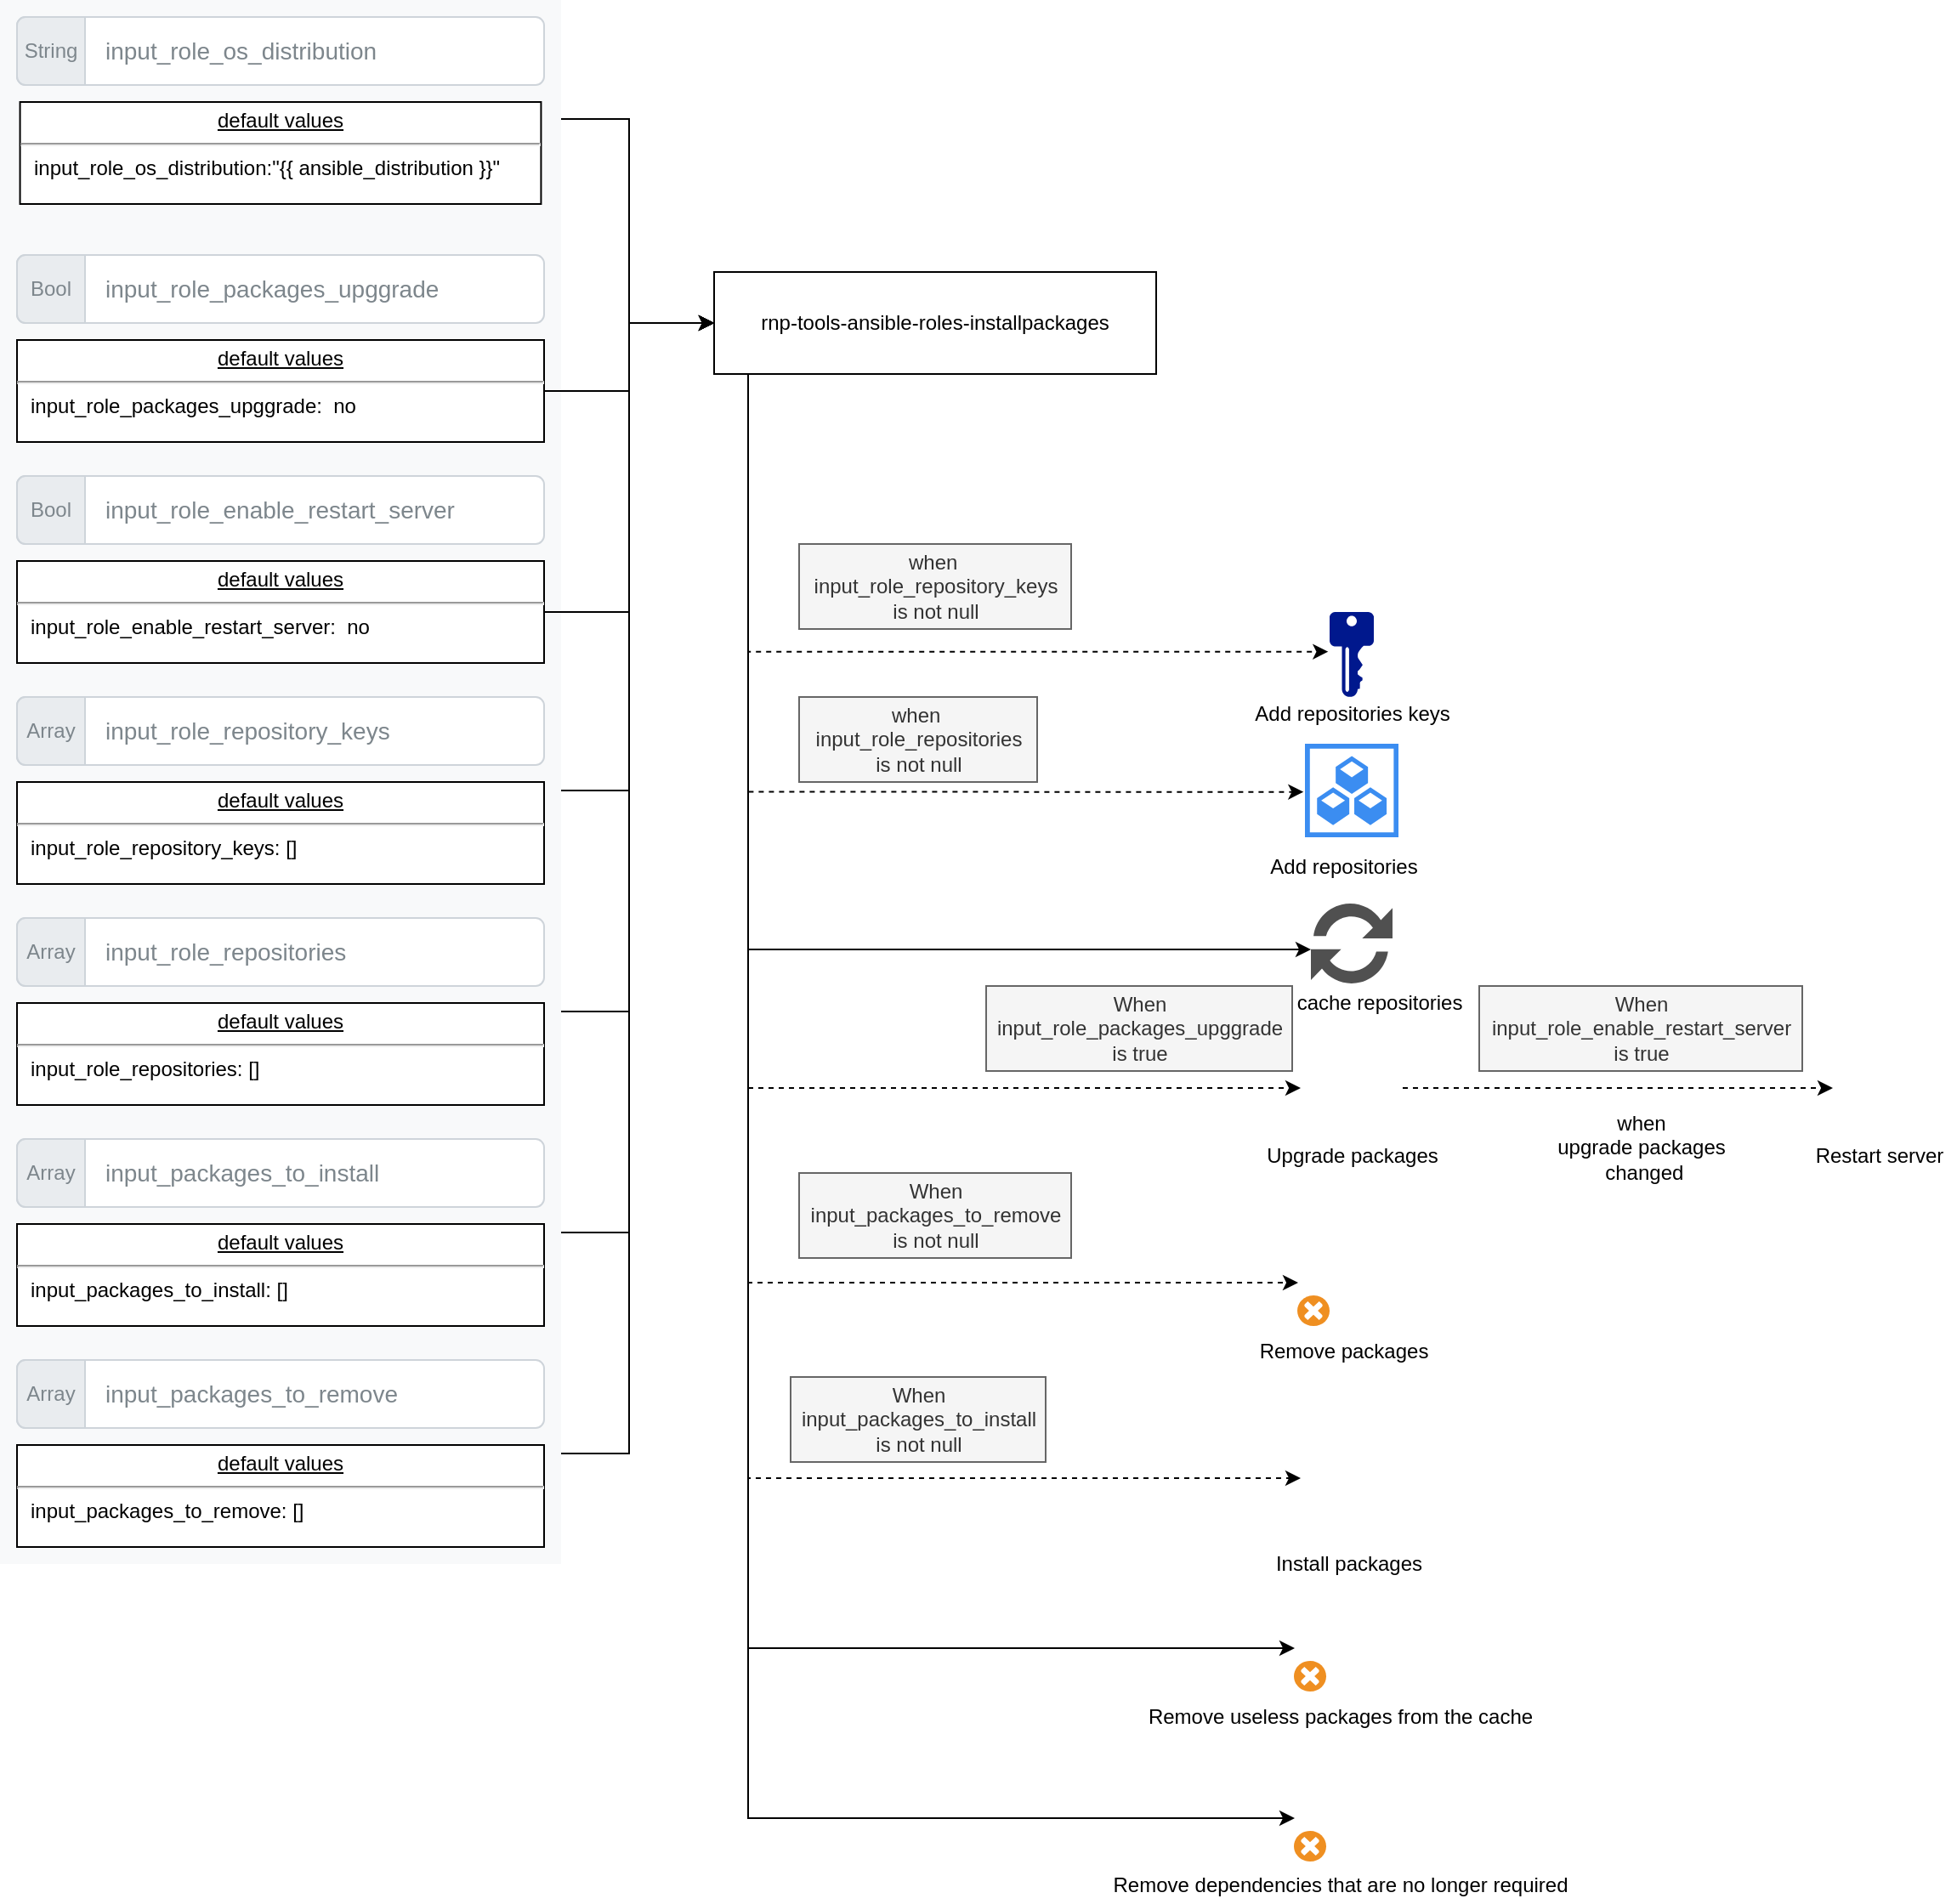 <mxfile version="14.6.13" type="device"><diagram id="rrTbhy5cPTVPcQleYTQn" name="Page-1"><mxGraphModel dx="2031" dy="1174" grid="1" gridSize="10" guides="1" tooltips="1" connect="1" arrows="1" fold="1" page="1" pageScale="1" pageWidth="827" pageHeight="1169" math="0" shadow="0"><root><mxCell id="0"/><mxCell id="1" parent="0"/><mxCell id="yObNzZLT0kbyjlTfqvFD-32" style="edgeStyle=orthogonalEdgeStyle;rounded=0;orthogonalLoop=1;jettySize=auto;html=1;entryX=-0.032;entryY=0.467;entryDx=0;entryDy=0;entryPerimeter=0;dashed=1;" edge="1" parent="1" target="yObNzZLT0kbyjlTfqvFD-31"><mxGeometry relative="1" as="geometry"><mxPoint x="460.0" y="250" as="sourcePoint"/><Array as="points"><mxPoint x="460" y="413"/></Array></mxGeometry></mxCell><mxCell id="yObNzZLT0kbyjlTfqvFD-37" style="edgeStyle=orthogonalEdgeStyle;rounded=0;orthogonalLoop=1;jettySize=auto;html=1;entryX=-0.015;entryY=0.515;entryDx=0;entryDy=0;entryPerimeter=0;dashed=1;" edge="1" parent="1" target="yObNzZLT0kbyjlTfqvFD-36"><mxGeometry relative="1" as="geometry"><mxPoint x="460.0" y="250" as="sourcePoint"/><Array as="points"><mxPoint x="460" y="496"/></Array></mxGeometry></mxCell><mxCell id="yObNzZLT0kbyjlTfqvFD-42" style="edgeStyle=orthogonalEdgeStyle;rounded=0;orthogonalLoop=1;jettySize=auto;html=1;entryX=0;entryY=0.57;entryDx=0;entryDy=0;entryPerimeter=0;" edge="1" parent="1" target="yObNzZLT0kbyjlTfqvFD-40"><mxGeometry relative="1" as="geometry"><mxPoint x="460.0" y="250" as="sourcePoint"/><Array as="points"><mxPoint x="460" y="589"/></Array></mxGeometry></mxCell><mxCell id="yObNzZLT0kbyjlTfqvFD-44" style="edgeStyle=orthogonalEdgeStyle;rounded=0;orthogonalLoop=1;jettySize=auto;html=1;entryX=0;entryY=0.5;entryDx=0;entryDy=0;dashed=1;" edge="1" parent="1" target="d5TBt_ztYG6xmJLnhMbn-15"><mxGeometry relative="1" as="geometry"><mxPoint x="460.0" y="250" as="sourcePoint"/><Array as="points"><mxPoint x="460" y="670"/></Array></mxGeometry></mxCell><mxCell id="yObNzZLT0kbyjlTfqvFD-52" style="edgeStyle=orthogonalEdgeStyle;rounded=0;orthogonalLoop=1;jettySize=auto;html=1;entryX=0;entryY=0.5;entryDx=0;entryDy=0;dashed=1;" edge="1" parent="1" target="yObNzZLT0kbyjlTfqvFD-49"><mxGeometry relative="1" as="geometry"><mxPoint x="460.0" y="250" as="sourcePoint"/><Array as="points"><mxPoint x="460" y="785"/></Array></mxGeometry></mxCell><mxCell id="yObNzZLT0kbyjlTfqvFD-56" style="edgeStyle=orthogonalEdgeStyle;rounded=0;orthogonalLoop=1;jettySize=auto;html=1;entryX=0;entryY=0.5;entryDx=0;entryDy=0;dashed=1;" edge="1" parent="1" target="yObNzZLT0kbyjlTfqvFD-53"><mxGeometry relative="1" as="geometry"><mxPoint x="460.0" y="250" as="sourcePoint"/><Array as="points"><mxPoint x="460" y="900"/></Array></mxGeometry></mxCell><mxCell id="yObNzZLT0kbyjlTfqvFD-67" style="edgeStyle=orthogonalEdgeStyle;rounded=0;orthogonalLoop=1;jettySize=auto;html=1;entryX=0;entryY=0.5;entryDx=0;entryDy=0;" edge="1" parent="1" target="yObNzZLT0kbyjlTfqvFD-65"><mxGeometry relative="1" as="geometry"><mxPoint x="460.0" y="250" as="sourcePoint"/><Array as="points"><mxPoint x="460" y="1100"/></Array></mxGeometry></mxCell><mxCell id="yObNzZLT0kbyjlTfqvFD-68" style="edgeStyle=orthogonalEdgeStyle;rounded=0;orthogonalLoop=1;jettySize=auto;html=1;entryX=0;entryY=0.5;entryDx=0;entryDy=0;" edge="1" parent="1" target="yObNzZLT0kbyjlTfqvFD-59"><mxGeometry relative="1" as="geometry"><mxPoint x="460.0" y="250" as="sourcePoint"/><Array as="points"><mxPoint x="460" y="1000"/></Array></mxGeometry></mxCell><mxCell id="d5TBt_ztYG6xmJLnhMbn-1" value="rnp-tools-ansible-roles-installpackages" style="rounded=0;whiteSpace=wrap;html=1;" parent="1" vertex="1"><mxGeometry x="440" y="190" width="260" height="60" as="geometry"/></mxCell><mxCell id="d5TBt_ztYG6xmJLnhMbn-5" value="" style="html=1;shadow=0;dashed=0;fillColor=#F8F9FA;strokeColor=none;fontSize=16;fontColor=#181819;align=left;spacing=15;" parent="1" vertex="1"><mxGeometry x="20" y="170" width="330" height="130" as="geometry"/></mxCell><mxCell id="d5TBt_ztYG6xmJLnhMbn-6" value="input_role_packages_upggrade" style="html=1;shadow=0;dashed=0;shape=mxgraph.bootstrap.rrect;rSize=5;strokeColor=#CED4DA;html=1;whiteSpace=wrap;fillColor=#FFFFFF;fontColor=#7D868C;align=left;spacingLeft=50;fontSize=14;" parent="d5TBt_ztYG6xmJLnhMbn-5" vertex="1"><mxGeometry width="310" height="40" relative="1" as="geometry"><mxPoint x="10" y="10" as="offset"/></mxGeometry></mxCell><mxCell id="d5TBt_ztYG6xmJLnhMbn-7" value="Bool" style="html=1;shadow=0;dashed=0;shape=mxgraph.bootstrap.leftButton;strokeColor=inherit;gradientColor=inherit;fontColor=inherit;fillColor=#E9ECEF;rSize=5;perimeter=none;whiteSpace=wrap;resizeHeight=1;" parent="d5TBt_ztYG6xmJLnhMbn-6" vertex="1"><mxGeometry width="40" height="40" relative="1" as="geometry"/></mxCell><mxCell id="yObNzZLT0kbyjlTfqvFD-24" style="edgeStyle=orthogonalEdgeStyle;rounded=0;orthogonalLoop=1;jettySize=auto;html=1;entryX=0;entryY=0.5;entryDx=0;entryDy=0;" edge="1" parent="1" source="d5TBt_ztYG6xmJLnhMbn-8" target="d5TBt_ztYG6xmJLnhMbn-1"><mxGeometry relative="1" as="geometry"><Array as="points"><mxPoint x="390" y="100"/><mxPoint x="390" y="220"/></Array></mxGeometry></mxCell><mxCell id="d5TBt_ztYG6xmJLnhMbn-8" value="" style="html=1;shadow=0;dashed=0;fillColor=#F8F9FA;strokeColor=none;fontSize=16;fontColor=#181819;align=left;spacing=15;" parent="1" vertex="1"><mxGeometry x="20" y="30" width="330" height="140" as="geometry"/></mxCell><mxCell id="d5TBt_ztYG6xmJLnhMbn-9" value="input_role_os_distribution" style="html=1;shadow=0;dashed=0;shape=mxgraph.bootstrap.rrect;rSize=5;strokeColor=#CED4DA;html=1;whiteSpace=wrap;fillColor=#FFFFFF;fontColor=#7D868C;align=left;spacingLeft=50;fontSize=14;" parent="d5TBt_ztYG6xmJLnhMbn-8" vertex="1"><mxGeometry width="310" height="40" relative="1" as="geometry"><mxPoint x="10" y="10" as="offset"/></mxGeometry></mxCell><mxCell id="d5TBt_ztYG6xmJLnhMbn-10" value="String" style="html=1;shadow=0;dashed=0;shape=mxgraph.bootstrap.leftButton;strokeColor=inherit;gradientColor=inherit;fontColor=inherit;fillColor=#E9ECEF;rSize=5;perimeter=none;whiteSpace=wrap;resizeHeight=1;" parent="d5TBt_ztYG6xmJLnhMbn-9" vertex="1"><mxGeometry width="40" height="40" relative="1" as="geometry"/></mxCell><mxCell id="d5TBt_ztYG6xmJLnhMbn-12" value="&lt;p style=&quot;text-align: center ; margin: 4px 0px 0px ; text-decoration: underline&quot;&gt;default values&lt;/p&gt;&lt;hr&gt;&lt;p style=&quot;margin: 0px ; margin-left: 8px&quot;&gt;input_role_os_distribution:&quot;{{ ansible_distribution }}&quot;&lt;br&gt;&lt;/p&gt;" style="verticalAlign=top;align=left;overflow=fill;fontSize=12;fontFamily=Helvetica;html=1;" parent="d5TBt_ztYG6xmJLnhMbn-8" vertex="1"><mxGeometry x="11.786" y="60" width="306.429" height="60" as="geometry"/></mxCell><mxCell id="yObNzZLT0kbyjlTfqvFD-25" style="edgeStyle=orthogonalEdgeStyle;rounded=0;orthogonalLoop=1;jettySize=auto;html=1;entryX=0;entryY=0.5;entryDx=0;entryDy=0;" edge="1" parent="1" source="d5TBt_ztYG6xmJLnhMbn-11" target="d5TBt_ztYG6xmJLnhMbn-1"><mxGeometry relative="1" as="geometry"/></mxCell><mxCell id="d5TBt_ztYG6xmJLnhMbn-11" value="&lt;p style=&quot;text-align: center ; margin: 4px 0px 0px ; text-decoration: underline&quot;&gt;default values&lt;/p&gt;&lt;hr&gt;&lt;p style=&quot;margin: 0px ; margin-left: 8px&quot;&gt;input_role_packages_upggrade:&amp;nbsp; no&lt;br&gt;&lt;/p&gt;&lt;div&gt;&lt;br&gt;&lt;/div&gt;" style="verticalAlign=top;align=left;overflow=fill;fontSize=12;fontFamily=Helvetica;html=1;" parent="1" vertex="1"><mxGeometry x="30" y="230" width="310" height="60" as="geometry"/></mxCell><mxCell id="yObNzZLT0kbyjlTfqvFD-46" style="edgeStyle=orthogonalEdgeStyle;rounded=0;orthogonalLoop=1;jettySize=auto;html=1;entryX=0;entryY=0.5;entryDx=0;entryDy=0;dashed=1;" edge="1" parent="1" source="d5TBt_ztYG6xmJLnhMbn-15" target="d5TBt_ztYG6xmJLnhMbn-21"><mxGeometry relative="1" as="geometry"/></mxCell><mxCell id="d5TBt_ztYG6xmJLnhMbn-15" value="" style="shape=image;html=1;verticalAlign=top;verticalLabelPosition=bottom;labelBackgroundColor=#ffffff;imageAspect=0;aspect=fixed;image=https://cdn4.iconfinder.com/data/icons/refresh_cl/128/System/Install2.png" parent="1" vertex="1"><mxGeometry x="785" y="640" width="60" height="60" as="geometry"/></mxCell><mxCell id="d5TBt_ztYG6xmJLnhMbn-21" value="" style="shape=image;html=1;verticalAlign=top;verticalLabelPosition=bottom;labelBackgroundColor=#ffffff;imageAspect=0;aspect=fixed;image=https://cdn2.iconfinder.com/data/icons/metro-uinvert-dock/128/Power_-_Restart.png" parent="1" vertex="1"><mxGeometry x="1098" y="640" width="60" height="60" as="geometry"/></mxCell><mxCell id="d5TBt_ztYG6xmJLnhMbn-23" value="Restart server" style="text;html=1;align=center;verticalAlign=middle;resizable=0;points=[];autosize=1;strokeColor=none;" parent="1" vertex="1"><mxGeometry x="1080" y="700" width="90" height="20" as="geometry"/></mxCell><mxCell id="d5TBt_ztYG6xmJLnhMbn-24" value="when&lt;br&gt;upgrade packages&lt;br&gt;&amp;nbsp;changed" style="text;html=1;align=center;verticalAlign=middle;resizable=0;points=[];autosize=1;strokeColor=none;" parent="1" vertex="1"><mxGeometry x="930" y="680" width="110" height="50" as="geometry"/></mxCell><mxCell id="yObNzZLT0kbyjlTfqvFD-1" value="" style="html=1;shadow=0;dashed=0;fillColor=#F8F9FA;strokeColor=none;fontSize=16;fontColor=#181819;align=left;spacing=15;" vertex="1" parent="1"><mxGeometry x="20" y="300" width="330" height="130" as="geometry"/></mxCell><mxCell id="yObNzZLT0kbyjlTfqvFD-2" value="input_role_enable_restart_server" style="html=1;shadow=0;dashed=0;shape=mxgraph.bootstrap.rrect;rSize=5;strokeColor=#CED4DA;html=1;whiteSpace=wrap;fillColor=#FFFFFF;fontColor=#7D868C;align=left;spacingLeft=50;fontSize=14;" vertex="1" parent="yObNzZLT0kbyjlTfqvFD-1"><mxGeometry width="310" height="40" relative="1" as="geometry"><mxPoint x="10" y="10" as="offset"/></mxGeometry></mxCell><mxCell id="yObNzZLT0kbyjlTfqvFD-3" value="Bool" style="html=1;shadow=0;dashed=0;shape=mxgraph.bootstrap.leftButton;strokeColor=inherit;gradientColor=inherit;fontColor=inherit;fillColor=#E9ECEF;rSize=5;perimeter=none;whiteSpace=wrap;resizeHeight=1;" vertex="1" parent="yObNzZLT0kbyjlTfqvFD-2"><mxGeometry width="40" height="40" relative="1" as="geometry"/></mxCell><mxCell id="yObNzZLT0kbyjlTfqvFD-26" style="edgeStyle=orthogonalEdgeStyle;rounded=0;orthogonalLoop=1;jettySize=auto;html=1;entryX=0;entryY=0.5;entryDx=0;entryDy=0;" edge="1" parent="1" source="yObNzZLT0kbyjlTfqvFD-4" target="d5TBt_ztYG6xmJLnhMbn-1"><mxGeometry relative="1" as="geometry"/></mxCell><mxCell id="yObNzZLT0kbyjlTfqvFD-4" value="&lt;p style=&quot;text-align: center ; margin: 4px 0px 0px ; text-decoration: underline&quot;&gt;default values&lt;/p&gt;&lt;hr&gt;&lt;p style=&quot;margin: 0px ; margin-left: 8px&quot;&gt;input_role_enable_restart_server:&amp;nbsp; no&lt;br&gt;&lt;/p&gt;&lt;div&gt;&lt;br&gt;&lt;/div&gt;" style="verticalAlign=top;align=left;overflow=fill;fontSize=12;fontFamily=Helvetica;html=1;" vertex="1" parent="1"><mxGeometry x="30" y="360" width="310" height="60" as="geometry"/></mxCell><mxCell id="yObNzZLT0kbyjlTfqvFD-27" style="edgeStyle=orthogonalEdgeStyle;rounded=0;orthogonalLoop=1;jettySize=auto;html=1;entryX=0;entryY=0.5;entryDx=0;entryDy=0;" edge="1" parent="1" source="yObNzZLT0kbyjlTfqvFD-5" target="d5TBt_ztYG6xmJLnhMbn-1"><mxGeometry relative="1" as="geometry"><Array as="points"><mxPoint x="390" y="495"/><mxPoint x="390" y="220"/></Array></mxGeometry></mxCell><mxCell id="yObNzZLT0kbyjlTfqvFD-5" value="" style="html=1;shadow=0;dashed=0;fillColor=#F8F9FA;strokeColor=none;fontSize=16;fontColor=#181819;align=left;spacing=15;" vertex="1" parent="1"><mxGeometry x="20" y="430" width="330" height="130" as="geometry"/></mxCell><mxCell id="yObNzZLT0kbyjlTfqvFD-6" value="input_role_repository_keys" style="html=1;shadow=0;dashed=0;shape=mxgraph.bootstrap.rrect;rSize=5;strokeColor=#CED4DA;html=1;whiteSpace=wrap;fillColor=#FFFFFF;fontColor=#7D868C;align=left;spacingLeft=50;fontSize=14;" vertex="1" parent="yObNzZLT0kbyjlTfqvFD-5"><mxGeometry width="310" height="40" relative="1" as="geometry"><mxPoint x="10" y="10" as="offset"/></mxGeometry></mxCell><mxCell id="yObNzZLT0kbyjlTfqvFD-7" value="Array" style="html=1;shadow=0;dashed=0;shape=mxgraph.bootstrap.leftButton;strokeColor=inherit;gradientColor=inherit;fontColor=inherit;fillColor=#E9ECEF;rSize=5;perimeter=none;whiteSpace=wrap;resizeHeight=1;" vertex="1" parent="yObNzZLT0kbyjlTfqvFD-6"><mxGeometry width="40" height="40" relative="1" as="geometry"/></mxCell><mxCell id="yObNzZLT0kbyjlTfqvFD-8" value="&lt;p style=&quot;text-align: center ; margin: 4px 0px 0px ; text-decoration: underline&quot;&gt;default values&lt;/p&gt;&lt;hr&gt;&lt;p style=&quot;margin: 0px ; margin-left: 8px&quot;&gt;input_role_repository_keys: []&lt;br&gt;&lt;/p&gt;&lt;div&gt;&lt;br&gt;&lt;/div&gt;" style="verticalAlign=top;align=left;overflow=fill;fontSize=12;fontFamily=Helvetica;html=1;" vertex="1" parent="1"><mxGeometry x="30" y="490" width="310" height="60" as="geometry"/></mxCell><mxCell id="yObNzZLT0kbyjlTfqvFD-28" style="edgeStyle=orthogonalEdgeStyle;rounded=0;orthogonalLoop=1;jettySize=auto;html=1;entryX=0;entryY=0.5;entryDx=0;entryDy=0;" edge="1" parent="1" source="yObNzZLT0kbyjlTfqvFD-12" target="d5TBt_ztYG6xmJLnhMbn-1"><mxGeometry relative="1" as="geometry"><Array as="points"><mxPoint x="390" y="625"/><mxPoint x="390" y="220"/></Array></mxGeometry></mxCell><mxCell id="yObNzZLT0kbyjlTfqvFD-12" value="" style="html=1;shadow=0;dashed=0;fillColor=#F8F9FA;strokeColor=none;fontSize=16;fontColor=#181819;align=left;spacing=15;" vertex="1" parent="1"><mxGeometry x="20" y="560" width="330" height="130" as="geometry"/></mxCell><mxCell id="yObNzZLT0kbyjlTfqvFD-13" value="input_role_repositories" style="html=1;shadow=0;dashed=0;shape=mxgraph.bootstrap.rrect;rSize=5;strokeColor=#CED4DA;html=1;whiteSpace=wrap;fillColor=#FFFFFF;fontColor=#7D868C;align=left;spacingLeft=50;fontSize=14;" vertex="1" parent="yObNzZLT0kbyjlTfqvFD-12"><mxGeometry width="310" height="40" relative="1" as="geometry"><mxPoint x="10" y="10" as="offset"/></mxGeometry></mxCell><mxCell id="yObNzZLT0kbyjlTfqvFD-14" value="Array" style="html=1;shadow=0;dashed=0;shape=mxgraph.bootstrap.leftButton;strokeColor=inherit;gradientColor=inherit;fontColor=inherit;fillColor=#E9ECEF;rSize=5;perimeter=none;whiteSpace=wrap;resizeHeight=1;" vertex="1" parent="yObNzZLT0kbyjlTfqvFD-13"><mxGeometry width="40" height="40" relative="1" as="geometry"/></mxCell><mxCell id="yObNzZLT0kbyjlTfqvFD-15" value="&lt;p style=&quot;text-align: center ; margin: 4px 0px 0px ; text-decoration: underline&quot;&gt;default values&lt;/p&gt;&lt;hr&gt;&lt;p style=&quot;margin: 0px ; margin-left: 8px&quot;&gt;input_role_repositories: []&lt;br&gt;&lt;/p&gt;&lt;div&gt;&lt;br&gt;&lt;/div&gt;" style="verticalAlign=top;align=left;overflow=fill;fontSize=12;fontFamily=Helvetica;html=1;" vertex="1" parent="1"><mxGeometry x="30" y="620" width="310" height="60" as="geometry"/></mxCell><mxCell id="yObNzZLT0kbyjlTfqvFD-29" style="edgeStyle=orthogonalEdgeStyle;rounded=0;orthogonalLoop=1;jettySize=auto;html=1;entryX=0;entryY=0.5;entryDx=0;entryDy=0;" edge="1" parent="1" source="yObNzZLT0kbyjlTfqvFD-16" target="d5TBt_ztYG6xmJLnhMbn-1"><mxGeometry relative="1" as="geometry"><Array as="points"><mxPoint x="390" y="755"/><mxPoint x="390" y="220"/></Array></mxGeometry></mxCell><mxCell id="yObNzZLT0kbyjlTfqvFD-16" value="" style="html=1;shadow=0;dashed=0;fillColor=#F8F9FA;strokeColor=none;fontSize=16;fontColor=#181819;align=left;spacing=15;" vertex="1" parent="1"><mxGeometry x="20" y="690" width="330" height="130" as="geometry"/></mxCell><mxCell id="yObNzZLT0kbyjlTfqvFD-17" value="input_packages_to_install" style="html=1;shadow=0;dashed=0;shape=mxgraph.bootstrap.rrect;rSize=5;strokeColor=#CED4DA;html=1;whiteSpace=wrap;fillColor=#FFFFFF;fontColor=#7D868C;align=left;spacingLeft=50;fontSize=14;" vertex="1" parent="yObNzZLT0kbyjlTfqvFD-16"><mxGeometry width="310" height="40" relative="1" as="geometry"><mxPoint x="10" y="10" as="offset"/></mxGeometry></mxCell><mxCell id="yObNzZLT0kbyjlTfqvFD-18" value="Array" style="html=1;shadow=0;dashed=0;shape=mxgraph.bootstrap.leftButton;strokeColor=inherit;gradientColor=inherit;fontColor=inherit;fillColor=#E9ECEF;rSize=5;perimeter=none;whiteSpace=wrap;resizeHeight=1;" vertex="1" parent="yObNzZLT0kbyjlTfqvFD-17"><mxGeometry width="40" height="40" relative="1" as="geometry"/></mxCell><mxCell id="yObNzZLT0kbyjlTfqvFD-19" value="&lt;p style=&quot;text-align: center ; margin: 4px 0px 0px ; text-decoration: underline&quot;&gt;default values&lt;/p&gt;&lt;hr&gt;&lt;p style=&quot;margin: 0px ; margin-left: 8px&quot;&gt;input_packages_to_install: []&lt;br&gt;&lt;/p&gt;&lt;div&gt;&lt;br&gt;&lt;/div&gt;" style="verticalAlign=top;align=left;overflow=fill;fontSize=12;fontFamily=Helvetica;html=1;" vertex="1" parent="1"><mxGeometry x="30" y="750" width="310" height="60" as="geometry"/></mxCell><mxCell id="yObNzZLT0kbyjlTfqvFD-30" style="edgeStyle=orthogonalEdgeStyle;rounded=0;orthogonalLoop=1;jettySize=auto;html=1;entryX=0;entryY=0.5;entryDx=0;entryDy=0;" edge="1" parent="1" source="yObNzZLT0kbyjlTfqvFD-20" target="d5TBt_ztYG6xmJLnhMbn-1"><mxGeometry relative="1" as="geometry"><Array as="points"><mxPoint x="390" y="885"/><mxPoint x="390" y="220"/></Array></mxGeometry></mxCell><mxCell id="yObNzZLT0kbyjlTfqvFD-20" value="" style="html=1;shadow=0;dashed=0;fillColor=#F8F9FA;strokeColor=none;fontSize=16;fontColor=#181819;align=left;spacing=15;" vertex="1" parent="1"><mxGeometry x="20" y="820" width="330" height="130" as="geometry"/></mxCell><mxCell id="yObNzZLT0kbyjlTfqvFD-21" value="input_packages_to_remove" style="html=1;shadow=0;dashed=0;shape=mxgraph.bootstrap.rrect;rSize=5;strokeColor=#CED4DA;html=1;whiteSpace=wrap;fillColor=#FFFFFF;fontColor=#7D868C;align=left;spacingLeft=50;fontSize=14;" vertex="1" parent="yObNzZLT0kbyjlTfqvFD-20"><mxGeometry width="310" height="40" relative="1" as="geometry"><mxPoint x="10" y="10" as="offset"/></mxGeometry></mxCell><mxCell id="yObNzZLT0kbyjlTfqvFD-22" value="Array" style="html=1;shadow=0;dashed=0;shape=mxgraph.bootstrap.leftButton;strokeColor=inherit;gradientColor=inherit;fontColor=inherit;fillColor=#E9ECEF;rSize=5;perimeter=none;whiteSpace=wrap;resizeHeight=1;" vertex="1" parent="yObNzZLT0kbyjlTfqvFD-21"><mxGeometry width="40" height="40" relative="1" as="geometry"/></mxCell><mxCell id="yObNzZLT0kbyjlTfqvFD-23" value="&lt;p style=&quot;text-align: center ; margin: 4px 0px 0px ; text-decoration: underline&quot;&gt;default values&lt;/p&gt;&lt;hr&gt;&lt;p style=&quot;margin: 0px ; margin-left: 8px&quot;&gt;input_packages_to_remove: []&lt;br&gt;&lt;/p&gt;&lt;div&gt;&lt;br&gt;&lt;/div&gt;" style="verticalAlign=top;align=left;overflow=fill;fontSize=12;fontFamily=Helvetica;html=1;" vertex="1" parent="1"><mxGeometry x="30" y="880" width="310" height="60" as="geometry"/></mxCell><mxCell id="yObNzZLT0kbyjlTfqvFD-31" value="" style="aspect=fixed;pointerEvents=1;shadow=0;dashed=0;html=1;strokeColor=none;labelPosition=center;verticalLabelPosition=bottom;verticalAlign=top;align=center;fillColor=#00188D;shape=mxgraph.mscae.enterprise.key_permissions" vertex="1" parent="1"><mxGeometry x="802" y="390" width="26" height="50" as="geometry"/></mxCell><mxCell id="yObNzZLT0kbyjlTfqvFD-33" value="Add repositories keys" style="text;html=1;align=center;verticalAlign=middle;resizable=0;points=[];autosize=1;strokeColor=none;" vertex="1" parent="1"><mxGeometry x="750" y="440" width="130" height="20" as="geometry"/></mxCell><mxCell id="yObNzZLT0kbyjlTfqvFD-34" value="when&amp;nbsp;&lt;br&gt;input_role_repository_keys &lt;br&gt;is not null" style="text;html=1;align=center;verticalAlign=middle;resizable=0;points=[];autosize=1;strokeColor=#666666;fillColor=#f5f5f5;fontColor=#333333;" vertex="1" parent="1"><mxGeometry x="490" y="350" width="160" height="50" as="geometry"/></mxCell><mxCell id="yObNzZLT0kbyjlTfqvFD-36" value="" style="html=1;aspect=fixed;strokeColor=none;shadow=0;align=center;verticalAlign=top;fillColor=#3B8DF1;shape=mxgraph.gcp2.repository_3" vertex="1" parent="1"><mxGeometry x="787.5" y="467.5" width="55" height="55" as="geometry"/></mxCell><mxCell id="yObNzZLT0kbyjlTfqvFD-38" value="when&amp;nbsp;&lt;br&gt;input_role_repositories&lt;br&gt;is not null" style="text;html=1;align=center;verticalAlign=middle;resizable=0;points=[];autosize=1;strokeColor=#666666;fillColor=#f5f5f5;fontColor=#333333;" vertex="1" parent="1"><mxGeometry x="490" y="440" width="140" height="50" as="geometry"/></mxCell><mxCell id="yObNzZLT0kbyjlTfqvFD-39" value="Add repositories" style="text;html=1;align=center;verticalAlign=middle;resizable=0;points=[];autosize=1;strokeColor=none;" vertex="1" parent="1"><mxGeometry x="760" y="530" width="100" height="20" as="geometry"/></mxCell><mxCell id="yObNzZLT0kbyjlTfqvFD-40" value="" style="pointerEvents=1;shadow=0;dashed=0;html=1;strokeColor=none;labelPosition=center;verticalLabelPosition=bottom;verticalAlign=top;align=center;fillColor=#505050;shape=mxgraph.mscae.intune.update" vertex="1" parent="1"><mxGeometry x="791" y="560" width="48" height="50" as="geometry"/></mxCell><mxCell id="yObNzZLT0kbyjlTfqvFD-41" value="Update cache repositories" style="text;html=1;align=center;verticalAlign=middle;resizable=0;points=[];autosize=1;strokeColor=none;" vertex="1" parent="1"><mxGeometry x="735" y="610" width="150" height="20" as="geometry"/></mxCell><mxCell id="yObNzZLT0kbyjlTfqvFD-43" value="Upgrade packages" style="text;html=1;align=center;verticalAlign=middle;resizable=0;points=[];autosize=1;strokeColor=none;" vertex="1" parent="1"><mxGeometry x="755" y="700" width="120" height="20" as="geometry"/></mxCell><mxCell id="yObNzZLT0kbyjlTfqvFD-45" value="When&lt;br&gt;input_role_packages_upggrade &lt;br&gt;is true" style="text;html=1;align=center;verticalAlign=middle;resizable=0;points=[];autosize=1;strokeColor=#666666;fillColor=#f5f5f5;fontColor=#333333;" vertex="1" parent="1"><mxGeometry x="600" y="610" width="180" height="50" as="geometry"/></mxCell><mxCell id="yObNzZLT0kbyjlTfqvFD-47" value="When&lt;br&gt;input_role_enable_restart_server &lt;br&gt;is true" style="text;html=1;align=center;verticalAlign=middle;resizable=0;points=[];autosize=1;strokeColor=#666666;fillColor=#f5f5f5;fontColor=#333333;" vertex="1" parent="1"><mxGeometry x="890" y="610" width="190" height="50" as="geometry"/></mxCell><mxCell id="yObNzZLT0kbyjlTfqvFD-48" value="Remove packages" style="text;html=1;align=center;verticalAlign=middle;resizable=0;points=[];autosize=1;strokeColor=none;" vertex="1" parent="1"><mxGeometry x="755" y="815" width="110" height="20" as="geometry"/></mxCell><mxCell id="yObNzZLT0kbyjlTfqvFD-49" value="" style="shape=image;html=1;verticalAlign=top;verticalLabelPosition=bottom;labelBackgroundColor=#ffffff;imageAspect=0;aspect=fixed;image=https://cdn4.iconfinder.com/data/icons/refresh_cl/128/System/Install1.png" vertex="1" parent="1"><mxGeometry x="783.5" y="755" width="59" height="59" as="geometry"/></mxCell><mxCell id="yObNzZLT0kbyjlTfqvFD-50" value="" style="shadow=0;dashed=0;html=1;strokeColor=none;fillColor=#EF8F21;labelPosition=center;verticalLabelPosition=bottom;verticalAlign=top;align=center;outlineConnect=0;shape=mxgraph.veeam.failed;" vertex="1" parent="1"><mxGeometry x="783" y="792" width="19" height="18" as="geometry"/></mxCell><mxCell id="yObNzZLT0kbyjlTfqvFD-51" value="When&lt;br&gt;input_packages_to_remove&lt;br&gt;is not null" style="text;html=1;align=center;verticalAlign=middle;resizable=0;points=[];autosize=1;strokeColor=#666666;fillColor=#f5f5f5;fontColor=#333333;" vertex="1" parent="1"><mxGeometry x="490" y="720" width="160" height="50" as="geometry"/></mxCell><mxCell id="yObNzZLT0kbyjlTfqvFD-53" value="" style="shape=image;html=1;verticalAlign=top;verticalLabelPosition=bottom;labelBackgroundColor=#ffffff;imageAspect=0;aspect=fixed;image=https://cdn4.iconfinder.com/data/icons/refresh_cl/128/System/Install1.png" vertex="1" parent="1"><mxGeometry x="785" y="870" width="59" height="59" as="geometry"/></mxCell><mxCell id="yObNzZLT0kbyjlTfqvFD-54" value="Install packages" style="text;html=1;align=center;verticalAlign=middle;resizable=0;points=[];autosize=1;strokeColor=none;" vertex="1" parent="1"><mxGeometry x="763" y="940" width="100" height="20" as="geometry"/></mxCell><mxCell id="yObNzZLT0kbyjlTfqvFD-55" value="When&lt;br&gt;input_packages_to_install&lt;br&gt;is not null" style="text;html=1;align=center;verticalAlign=middle;resizable=0;points=[];autosize=1;strokeColor=#666666;fillColor=#f5f5f5;fontColor=#333333;" vertex="1" parent="1"><mxGeometry x="485" y="840" width="150" height="50" as="geometry"/></mxCell><mxCell id="yObNzZLT0kbyjlTfqvFD-58" value="Remove useless packages from the cache" style="text;html=1;align=center;verticalAlign=middle;resizable=0;points=[];autosize=1;strokeColor=none;" vertex="1" parent="1"><mxGeometry x="688" y="1030" width="240" height="20" as="geometry"/></mxCell><mxCell id="yObNzZLT0kbyjlTfqvFD-59" value="" style="shape=image;html=1;verticalAlign=top;verticalLabelPosition=bottom;labelBackgroundColor=#ffffff;imageAspect=0;aspect=fixed;image=https://cdn4.iconfinder.com/data/icons/refresh_cl/128/System/Install1.png" vertex="1" parent="1"><mxGeometry x="781.5" y="970" width="59" height="59" as="geometry"/></mxCell><mxCell id="yObNzZLT0kbyjlTfqvFD-60" value="" style="shadow=0;dashed=0;html=1;strokeColor=none;fillColor=#EF8F21;labelPosition=center;verticalLabelPosition=bottom;verticalAlign=top;align=center;outlineConnect=0;shape=mxgraph.veeam.failed;" vertex="1" parent="1"><mxGeometry x="781" y="1007" width="19" height="18" as="geometry"/></mxCell><mxCell id="yObNzZLT0kbyjlTfqvFD-61" value="Remove dependencies that are no longer required" style="text;html=1;align=center;verticalAlign=middle;resizable=0;points=[];autosize=1;strokeColor=none;" vertex="1" parent="1"><mxGeometry x="668" y="1129" width="280" height="20" as="geometry"/></mxCell><mxCell id="yObNzZLT0kbyjlTfqvFD-65" value="" style="shape=image;html=1;verticalAlign=top;verticalLabelPosition=bottom;labelBackgroundColor=#ffffff;imageAspect=0;aspect=fixed;image=https://cdn4.iconfinder.com/data/icons/refresh_cl/128/System/Install1.png" vertex="1" parent="1"><mxGeometry x="781.5" y="1070" width="59" height="59" as="geometry"/></mxCell><mxCell id="yObNzZLT0kbyjlTfqvFD-66" value="" style="shadow=0;dashed=0;html=1;strokeColor=none;fillColor=#EF8F21;labelPosition=center;verticalLabelPosition=bottom;verticalAlign=top;align=center;outlineConnect=0;shape=mxgraph.veeam.failed;" vertex="1" parent="1"><mxGeometry x="781" y="1107" width="19" height="18" as="geometry"/></mxCell></root></mxGraphModel></diagram></mxfile>